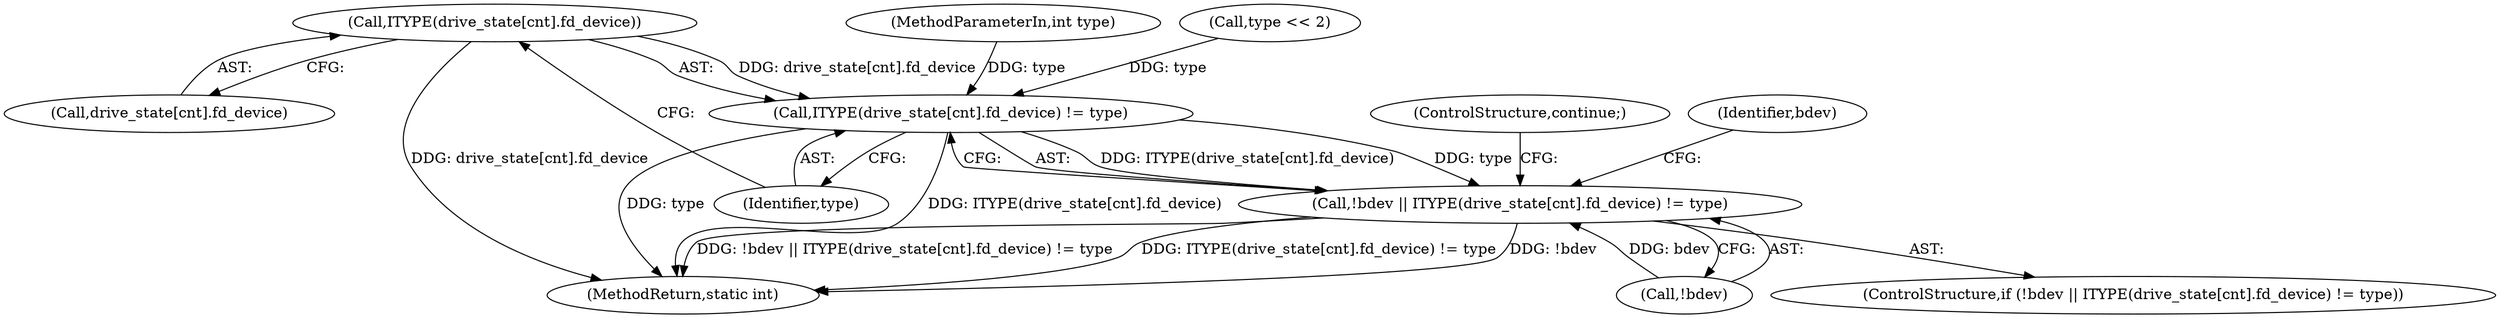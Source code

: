 digraph "0_linux_da99466ac243f15fbba65bd261bfc75ffa1532b6@array" {
"1000261" [label="(Call,ITYPE(drive_state[cnt].fd_device))"];
"1000260" [label="(Call,ITYPE(drive_state[cnt].fd_device) != type)"];
"1000257" [label="(Call,!bdev || ITYPE(drive_state[cnt].fd_device) != type)"];
"1000257" [label="(Call,!bdev || ITYPE(drive_state[cnt].fd_device) != type)"];
"1000268" [label="(ControlStructure,continue;)"];
"1000270" [label="(Identifier,bdev)"];
"1000256" [label="(ControlStructure,if (!bdev || ITYPE(drive_state[cnt].fd_device) != type))"];
"1000258" [label="(Call,!bdev)"];
"1000386" [label="(MethodReturn,static int)"];
"1000216" [label="(Call,type << 2)"];
"1000260" [label="(Call,ITYPE(drive_state[cnt].fd_device) != type)"];
"1000109" [label="(MethodParameterIn,int type)"];
"1000261" [label="(Call,ITYPE(drive_state[cnt].fd_device))"];
"1000262" [label="(Call,drive_state[cnt].fd_device)"];
"1000267" [label="(Identifier,type)"];
"1000261" -> "1000260"  [label="AST: "];
"1000261" -> "1000262"  [label="CFG: "];
"1000262" -> "1000261"  [label="AST: "];
"1000267" -> "1000261"  [label="CFG: "];
"1000261" -> "1000386"  [label="DDG: drive_state[cnt].fd_device"];
"1000261" -> "1000260"  [label="DDG: drive_state[cnt].fd_device"];
"1000260" -> "1000257"  [label="AST: "];
"1000260" -> "1000267"  [label="CFG: "];
"1000267" -> "1000260"  [label="AST: "];
"1000257" -> "1000260"  [label="CFG: "];
"1000260" -> "1000386"  [label="DDG: type"];
"1000260" -> "1000386"  [label="DDG: ITYPE(drive_state[cnt].fd_device)"];
"1000260" -> "1000257"  [label="DDG: ITYPE(drive_state[cnt].fd_device)"];
"1000260" -> "1000257"  [label="DDG: type"];
"1000216" -> "1000260"  [label="DDG: type"];
"1000109" -> "1000260"  [label="DDG: type"];
"1000257" -> "1000256"  [label="AST: "];
"1000257" -> "1000258"  [label="CFG: "];
"1000258" -> "1000257"  [label="AST: "];
"1000268" -> "1000257"  [label="CFG: "];
"1000270" -> "1000257"  [label="CFG: "];
"1000257" -> "1000386"  [label="DDG: ITYPE(drive_state[cnt].fd_device) != type"];
"1000257" -> "1000386"  [label="DDG: !bdev"];
"1000257" -> "1000386"  [label="DDG: !bdev || ITYPE(drive_state[cnt].fd_device) != type"];
"1000258" -> "1000257"  [label="DDG: bdev"];
}
